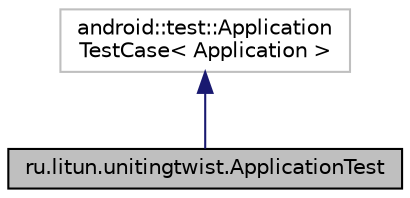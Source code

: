 digraph "ru.litun.unitingtwist.ApplicationTest"
{
  edge [fontname="Helvetica",fontsize="10",labelfontname="Helvetica",labelfontsize="10"];
  node [fontname="Helvetica",fontsize="10",shape=record];
  Node2 [label="ru.litun.unitingtwist.ApplicationTest",height=0.2,width=0.4,color="black", fillcolor="grey75", style="filled", fontcolor="black"];
  Node3 -> Node2 [dir="back",color="midnightblue",fontsize="10",style="solid",fontname="Helvetica"];
  Node3 [label="android::test::Application\lTestCase\< Application \>",height=0.2,width=0.4,color="grey75", fillcolor="white", style="filled"];
}
